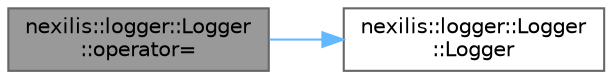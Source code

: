 digraph "nexilis::logger::Logger::operator="
{
 // LATEX_PDF_SIZE
  bgcolor="transparent";
  edge [fontname=Helvetica,fontsize=10,labelfontname=Helvetica,labelfontsize=10];
  node [fontname=Helvetica,fontsize=10,shape=box,height=0.2,width=0.4];
  rankdir="LR";
  Node1 [id="Node000001",label="nexilis::logger::Logger\l::operator=",height=0.2,width=0.4,color="gray40", fillcolor="grey60", style="filled", fontcolor="black",tooltip="Deleted move assignment operator."];
  Node1 -> Node2 [id="edge1_Node000001_Node000002",color="steelblue1",style="solid",tooltip=" "];
  Node2 [id="Node000002",label="nexilis::logger::Logger\l::Logger",height=0.2,width=0.4,color="grey40", fillcolor="white", style="filled",URL="$db/d91/classnexilis_1_1logger_1_1Logger.html#aff2b20eeee77749cfc9b539222254a77",tooltip="Default constructor."];
}

